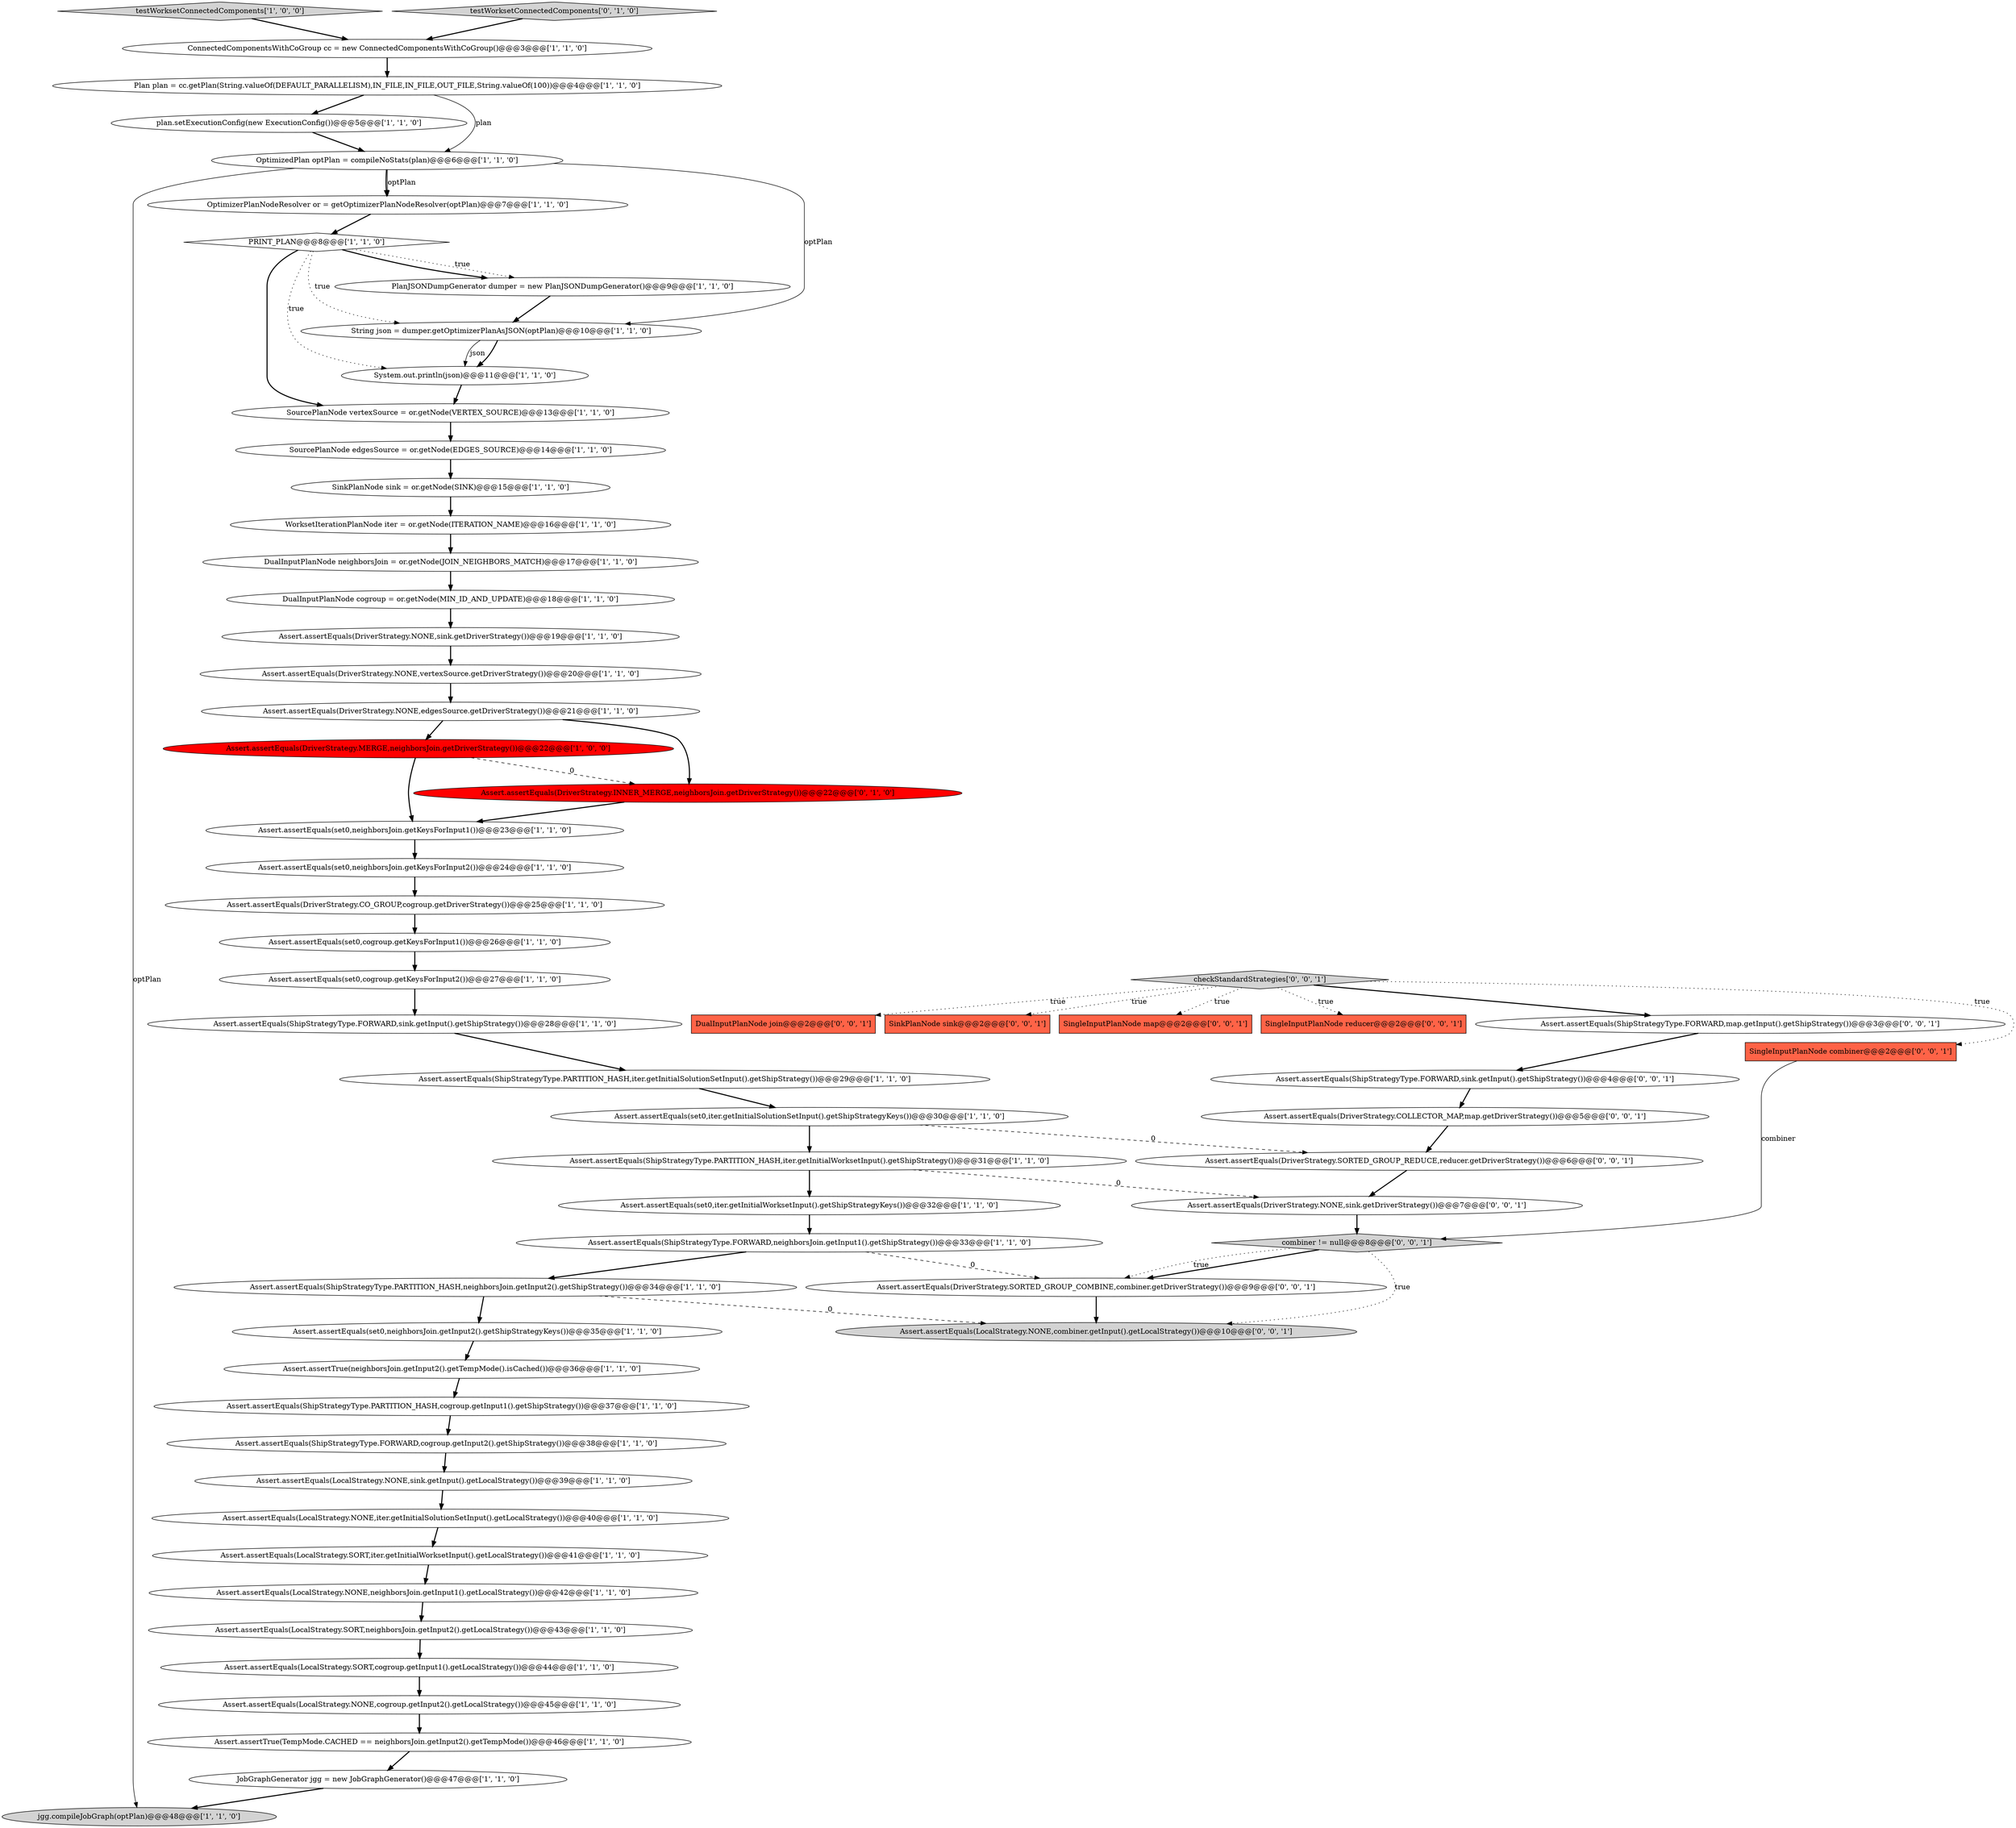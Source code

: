 digraph {
16 [style = filled, label = "Assert.assertEquals(set0,neighborsJoin.getKeysForInput2())@@@24@@@['1', '1', '0']", fillcolor = white, shape = ellipse image = "AAA0AAABBB1BBB"];
18 [style = filled, label = "Assert.assertEquals(DriverStrategy.NONE,edgesSource.getDriverStrategy())@@@21@@@['1', '1', '0']", fillcolor = white, shape = ellipse image = "AAA0AAABBB1BBB"];
49 [style = filled, label = "Assert.assertEquals(ShipStrategyType.FORWARD,map.getInput().getShipStrategy())@@@3@@@['0', '0', '1']", fillcolor = white, shape = ellipse image = "AAA0AAABBB3BBB"];
29 [style = filled, label = "PRINT_PLAN@@@8@@@['1', '1', '0']", fillcolor = white, shape = diamond image = "AAA0AAABBB1BBB"];
39 [style = filled, label = "Assert.assertEquals(set0,cogroup.getKeysForInput1())@@@26@@@['1', '1', '0']", fillcolor = white, shape = ellipse image = "AAA0AAABBB1BBB"];
53 [style = filled, label = "Assert.assertEquals(ShipStrategyType.FORWARD,sink.getInput().getShipStrategy())@@@4@@@['0', '0', '1']", fillcolor = white, shape = ellipse image = "AAA0AAABBB3BBB"];
60 [style = filled, label = "combiner != null@@@8@@@['0', '0', '1']", fillcolor = lightgray, shape = diamond image = "AAA0AAABBB3BBB"];
14 [style = filled, label = "Assert.assertTrue(TempMode.CACHED == neighborsJoin.getInput2().getTempMode())@@@46@@@['1', '1', '0']", fillcolor = white, shape = ellipse image = "AAA0AAABBB1BBB"];
3 [style = filled, label = "Assert.assertEquals(set0,iter.getInitialSolutionSetInput().getShipStrategyKeys())@@@30@@@['1', '1', '0']", fillcolor = white, shape = ellipse image = "AAA0AAABBB1BBB"];
6 [style = filled, label = "Assert.assertEquals(DriverStrategy.MERGE,neighborsJoin.getDriverStrategy())@@@22@@@['1', '0', '0']", fillcolor = red, shape = ellipse image = "AAA1AAABBB1BBB"];
13 [style = filled, label = "plan.setExecutionConfig(new ExecutionConfig())@@@5@@@['1', '1', '0']", fillcolor = white, shape = ellipse image = "AAA0AAABBB1BBB"];
61 [style = filled, label = "Assert.assertEquals(DriverStrategy.SORTED_GROUP_COMBINE,combiner.getDriverStrategy())@@@9@@@['0', '0', '1']", fillcolor = white, shape = ellipse image = "AAA0AAABBB3BBB"];
44 [style = filled, label = "JobGraphGenerator jgg = new JobGraphGenerator()@@@47@@@['1', '1', '0']", fillcolor = white, shape = ellipse image = "AAA0AAABBB1BBB"];
47 [style = filled, label = "Assert.assertEquals(DriverStrategy.INNER_MERGE,neighborsJoin.getDriverStrategy())@@@22@@@['0', '1', '0']", fillcolor = red, shape = ellipse image = "AAA1AAABBB2BBB"];
45 [style = filled, label = "testWorksetConnectedComponents['1', '0', '0']", fillcolor = lightgray, shape = diamond image = "AAA0AAABBB1BBB"];
23 [style = filled, label = "Assert.assertEquals(LocalStrategy.NONE,iter.getInitialSolutionSetInput().getLocalStrategy())@@@40@@@['1', '1', '0']", fillcolor = white, shape = ellipse image = "AAA0AAABBB1BBB"];
50 [style = filled, label = "Assert.assertEquals(LocalStrategy.NONE,combiner.getInput().getLocalStrategy())@@@10@@@['0', '0', '1']", fillcolor = lightgray, shape = ellipse image = "AAA0AAABBB3BBB"];
54 [style = filled, label = "DualInputPlanNode join@@@2@@@['0', '0', '1']", fillcolor = tomato, shape = box image = "AAA0AAABBB3BBB"];
10 [style = filled, label = "Assert.assertEquals(set0,cogroup.getKeysForInput2())@@@27@@@['1', '1', '0']", fillcolor = white, shape = ellipse image = "AAA0AAABBB1BBB"];
59 [style = filled, label = "SinkPlanNode sink@@@2@@@['0', '0', '1']", fillcolor = tomato, shape = box image = "AAA0AAABBB3BBB"];
33 [style = filled, label = "SourcePlanNode vertexSource = or.getNode(VERTEX_SOURCE)@@@13@@@['1', '1', '0']", fillcolor = white, shape = ellipse image = "AAA0AAABBB1BBB"];
21 [style = filled, label = "Assert.assertEquals(ShipStrategyType.PARTITION_HASH,iter.getInitialSolutionSetInput().getShipStrategy())@@@29@@@['1', '1', '0']", fillcolor = white, shape = ellipse image = "AAA0AAABBB1BBB"];
20 [style = filled, label = "Assert.assertEquals(set0,iter.getInitialWorksetInput().getShipStrategyKeys())@@@32@@@['1', '1', '0']", fillcolor = white, shape = ellipse image = "AAA0AAABBB1BBB"];
51 [style = filled, label = "Assert.assertEquals(DriverStrategy.SORTED_GROUP_REDUCE,reducer.getDriverStrategy())@@@6@@@['0', '0', '1']", fillcolor = white, shape = ellipse image = "AAA0AAABBB3BBB"];
46 [style = filled, label = "testWorksetConnectedComponents['0', '1', '0']", fillcolor = lightgray, shape = diamond image = "AAA0AAABBB2BBB"];
52 [style = filled, label = "checkStandardStrategies['0', '0', '1']", fillcolor = lightgray, shape = diamond image = "AAA0AAABBB3BBB"];
5 [style = filled, label = "Assert.assertEquals(ShipStrategyType.PARTITION_HASH,cogroup.getInput1().getShipStrategy())@@@37@@@['1', '1', '0']", fillcolor = white, shape = ellipse image = "AAA0AAABBB1BBB"];
7 [style = filled, label = "PlanJSONDumpGenerator dumper = new PlanJSONDumpGenerator()@@@9@@@['1', '1', '0']", fillcolor = white, shape = ellipse image = "AAA0AAABBB1BBB"];
19 [style = filled, label = "Assert.assertEquals(LocalStrategy.SORT,cogroup.getInput1().getLocalStrategy())@@@44@@@['1', '1', '0']", fillcolor = white, shape = ellipse image = "AAA0AAABBB1BBB"];
37 [style = filled, label = "jgg.compileJobGraph(optPlan)@@@48@@@['1', '1', '0']", fillcolor = lightgray, shape = ellipse image = "AAA0AAABBB1BBB"];
55 [style = filled, label = "Assert.assertEquals(DriverStrategy.COLLECTOR_MAP,map.getDriverStrategy())@@@5@@@['0', '0', '1']", fillcolor = white, shape = ellipse image = "AAA0AAABBB3BBB"];
2 [style = filled, label = "Assert.assertEquals(LocalStrategy.SORT,neighborsJoin.getInput2().getLocalStrategy())@@@43@@@['1', '1', '0']", fillcolor = white, shape = ellipse image = "AAA0AAABBB1BBB"];
0 [style = filled, label = "OptimizedPlan optPlan = compileNoStats(plan)@@@6@@@['1', '1', '0']", fillcolor = white, shape = ellipse image = "AAA0AAABBB1BBB"];
48 [style = filled, label = "Assert.assertEquals(DriverStrategy.NONE,sink.getDriverStrategy())@@@7@@@['0', '0', '1']", fillcolor = white, shape = ellipse image = "AAA0AAABBB3BBB"];
8 [style = filled, label = "DualInputPlanNode neighborsJoin = or.getNode(JOIN_NEIGHBORS_MATCH)@@@17@@@['1', '1', '0']", fillcolor = white, shape = ellipse image = "AAA0AAABBB1BBB"];
25 [style = filled, label = "Assert.assertEquals(ShipStrategyType.FORWARD,sink.getInput().getShipStrategy())@@@28@@@['1', '1', '0']", fillcolor = white, shape = ellipse image = "AAA0AAABBB1BBB"];
38 [style = filled, label = "ConnectedComponentsWithCoGroup cc = new ConnectedComponentsWithCoGroup()@@@3@@@['1', '1', '0']", fillcolor = white, shape = ellipse image = "AAA0AAABBB1BBB"];
40 [style = filled, label = "Assert.assertEquals(ShipStrategyType.PARTITION_HASH,iter.getInitialWorksetInput().getShipStrategy())@@@31@@@['1', '1', '0']", fillcolor = white, shape = ellipse image = "AAA0AAABBB1BBB"];
30 [style = filled, label = "Assert.assertEquals(DriverStrategy.NONE,sink.getDriverStrategy())@@@19@@@['1', '1', '0']", fillcolor = white, shape = ellipse image = "AAA0AAABBB1BBB"];
41 [style = filled, label = "Assert.assertEquals(ShipStrategyType.PARTITION_HASH,neighborsJoin.getInput2().getShipStrategy())@@@34@@@['1', '1', '0']", fillcolor = white, shape = ellipse image = "AAA0AAABBB1BBB"];
32 [style = filled, label = "WorksetIterationPlanNode iter = or.getNode(ITERATION_NAME)@@@16@@@['1', '1', '0']", fillcolor = white, shape = ellipse image = "AAA0AAABBB1BBB"];
17 [style = filled, label = "OptimizerPlanNodeResolver or = getOptimizerPlanNodeResolver(optPlan)@@@7@@@['1', '1', '0']", fillcolor = white, shape = ellipse image = "AAA0AAABBB1BBB"];
11 [style = filled, label = "System.out.println(json)@@@11@@@['1', '1', '0']", fillcolor = white, shape = ellipse image = "AAA0AAABBB1BBB"];
4 [style = filled, label = "Assert.assertEquals(set0,neighborsJoin.getInput2().getShipStrategyKeys())@@@35@@@['1', '1', '0']", fillcolor = white, shape = ellipse image = "AAA0AAABBB1BBB"];
26 [style = filled, label = "SinkPlanNode sink = or.getNode(SINK)@@@15@@@['1', '1', '0']", fillcolor = white, shape = ellipse image = "AAA0AAABBB1BBB"];
15 [style = filled, label = "Plan plan = cc.getPlan(String.valueOf(DEFAULT_PARALLELISM),IN_FILE,IN_FILE,OUT_FILE,String.valueOf(100))@@@4@@@['1', '1', '0']", fillcolor = white, shape = ellipse image = "AAA0AAABBB1BBB"];
36 [style = filled, label = "Assert.assertTrue(neighborsJoin.getInput2().getTempMode().isCached())@@@36@@@['1', '1', '0']", fillcolor = white, shape = ellipse image = "AAA0AAABBB1BBB"];
35 [style = filled, label = "Assert.assertEquals(DriverStrategy.NONE,vertexSource.getDriverStrategy())@@@20@@@['1', '1', '0']", fillcolor = white, shape = ellipse image = "AAA0AAABBB1BBB"];
42 [style = filled, label = "Assert.assertEquals(LocalStrategy.NONE,cogroup.getInput2().getLocalStrategy())@@@45@@@['1', '1', '0']", fillcolor = white, shape = ellipse image = "AAA0AAABBB1BBB"];
58 [style = filled, label = "SingleInputPlanNode map@@@2@@@['0', '0', '1']", fillcolor = tomato, shape = box image = "AAA0AAABBB3BBB"];
57 [style = filled, label = "SingleInputPlanNode reducer@@@2@@@['0', '0', '1']", fillcolor = tomato, shape = box image = "AAA0AAABBB3BBB"];
1 [style = filled, label = "Assert.assertEquals(ShipStrategyType.FORWARD,neighborsJoin.getInput1().getShipStrategy())@@@33@@@['1', '1', '0']", fillcolor = white, shape = ellipse image = "AAA0AAABBB1BBB"];
34 [style = filled, label = "Assert.assertEquals(set0,neighborsJoin.getKeysForInput1())@@@23@@@['1', '1', '0']", fillcolor = white, shape = ellipse image = "AAA0AAABBB1BBB"];
31 [style = filled, label = "SourcePlanNode edgesSource = or.getNode(EDGES_SOURCE)@@@14@@@['1', '1', '0']", fillcolor = white, shape = ellipse image = "AAA0AAABBB1BBB"];
56 [style = filled, label = "SingleInputPlanNode combiner@@@2@@@['0', '0', '1']", fillcolor = tomato, shape = box image = "AAA0AAABBB3BBB"];
27 [style = filled, label = "DualInputPlanNode cogroup = or.getNode(MIN_ID_AND_UPDATE)@@@18@@@['1', '1', '0']", fillcolor = white, shape = ellipse image = "AAA0AAABBB1BBB"];
43 [style = filled, label = "Assert.assertEquals(DriverStrategy.CO_GROUP,cogroup.getDriverStrategy())@@@25@@@['1', '1', '0']", fillcolor = white, shape = ellipse image = "AAA0AAABBB1BBB"];
22 [style = filled, label = "Assert.assertEquals(LocalStrategy.NONE,sink.getInput().getLocalStrategy())@@@39@@@['1', '1', '0']", fillcolor = white, shape = ellipse image = "AAA0AAABBB1BBB"];
24 [style = filled, label = "Assert.assertEquals(LocalStrategy.SORT,iter.getInitialWorksetInput().getLocalStrategy())@@@41@@@['1', '1', '0']", fillcolor = white, shape = ellipse image = "AAA0AAABBB1BBB"];
12 [style = filled, label = "Assert.assertEquals(ShipStrategyType.FORWARD,cogroup.getInput2().getShipStrategy())@@@38@@@['1', '1', '0']", fillcolor = white, shape = ellipse image = "AAA0AAABBB1BBB"];
28 [style = filled, label = "Assert.assertEquals(LocalStrategy.NONE,neighborsJoin.getInput1().getLocalStrategy())@@@42@@@['1', '1', '0']", fillcolor = white, shape = ellipse image = "AAA0AAABBB1BBB"];
9 [style = filled, label = "String json = dumper.getOptimizerPlanAsJSON(optPlan)@@@10@@@['1', '1', '0']", fillcolor = white, shape = ellipse image = "AAA0AAABBB1BBB"];
53->55 [style = bold, label=""];
19->42 [style = bold, label=""];
24->28 [style = bold, label=""];
29->9 [style = dotted, label="true"];
46->38 [style = bold, label=""];
15->13 [style = bold, label=""];
2->19 [style = bold, label=""];
29->11 [style = dotted, label="true"];
41->50 [style = dashed, label="0"];
26->32 [style = bold, label=""];
9->11 [style = bold, label=""];
35->18 [style = bold, label=""];
6->34 [style = bold, label=""];
1->41 [style = bold, label=""];
18->47 [style = bold, label=""];
3->40 [style = bold, label=""];
52->49 [style = bold, label=""];
0->9 [style = solid, label="optPlan"];
9->11 [style = solid, label="json"];
0->17 [style = bold, label=""];
27->30 [style = bold, label=""];
29->7 [style = dotted, label="true"];
41->4 [style = bold, label=""];
55->51 [style = bold, label=""];
60->50 [style = dotted, label="true"];
52->56 [style = dotted, label="true"];
48->60 [style = bold, label=""];
40->20 [style = bold, label=""];
20->1 [style = bold, label=""];
21->3 [style = bold, label=""];
38->15 [style = bold, label=""];
22->23 [style = bold, label=""];
14->44 [style = bold, label=""];
52->59 [style = dotted, label="true"];
42->14 [style = bold, label=""];
3->51 [style = dashed, label="0"];
40->48 [style = dashed, label="0"];
49->53 [style = bold, label=""];
7->9 [style = bold, label=""];
28->2 [style = bold, label=""];
31->26 [style = bold, label=""];
23->24 [style = bold, label=""];
29->33 [style = bold, label=""];
32->8 [style = bold, label=""];
51->48 [style = bold, label=""];
60->61 [style = bold, label=""];
30->35 [style = bold, label=""];
5->12 [style = bold, label=""];
18->6 [style = bold, label=""];
10->25 [style = bold, label=""];
0->37 [style = solid, label="optPlan"];
52->58 [style = dotted, label="true"];
34->16 [style = bold, label=""];
45->38 [style = bold, label=""];
0->17 [style = solid, label="optPlan"];
39->10 [style = bold, label=""];
61->50 [style = bold, label=""];
11->33 [style = bold, label=""];
16->43 [style = bold, label=""];
33->31 [style = bold, label=""];
29->7 [style = bold, label=""];
1->61 [style = dashed, label="0"];
36->5 [style = bold, label=""];
4->36 [style = bold, label=""];
44->37 [style = bold, label=""];
47->34 [style = bold, label=""];
60->61 [style = dotted, label="true"];
52->54 [style = dotted, label="true"];
17->29 [style = bold, label=""];
8->27 [style = bold, label=""];
43->39 [style = bold, label=""];
56->60 [style = solid, label="combiner"];
15->0 [style = solid, label="plan"];
12->22 [style = bold, label=""];
25->21 [style = bold, label=""];
13->0 [style = bold, label=""];
6->47 [style = dashed, label="0"];
52->57 [style = dotted, label="true"];
}
